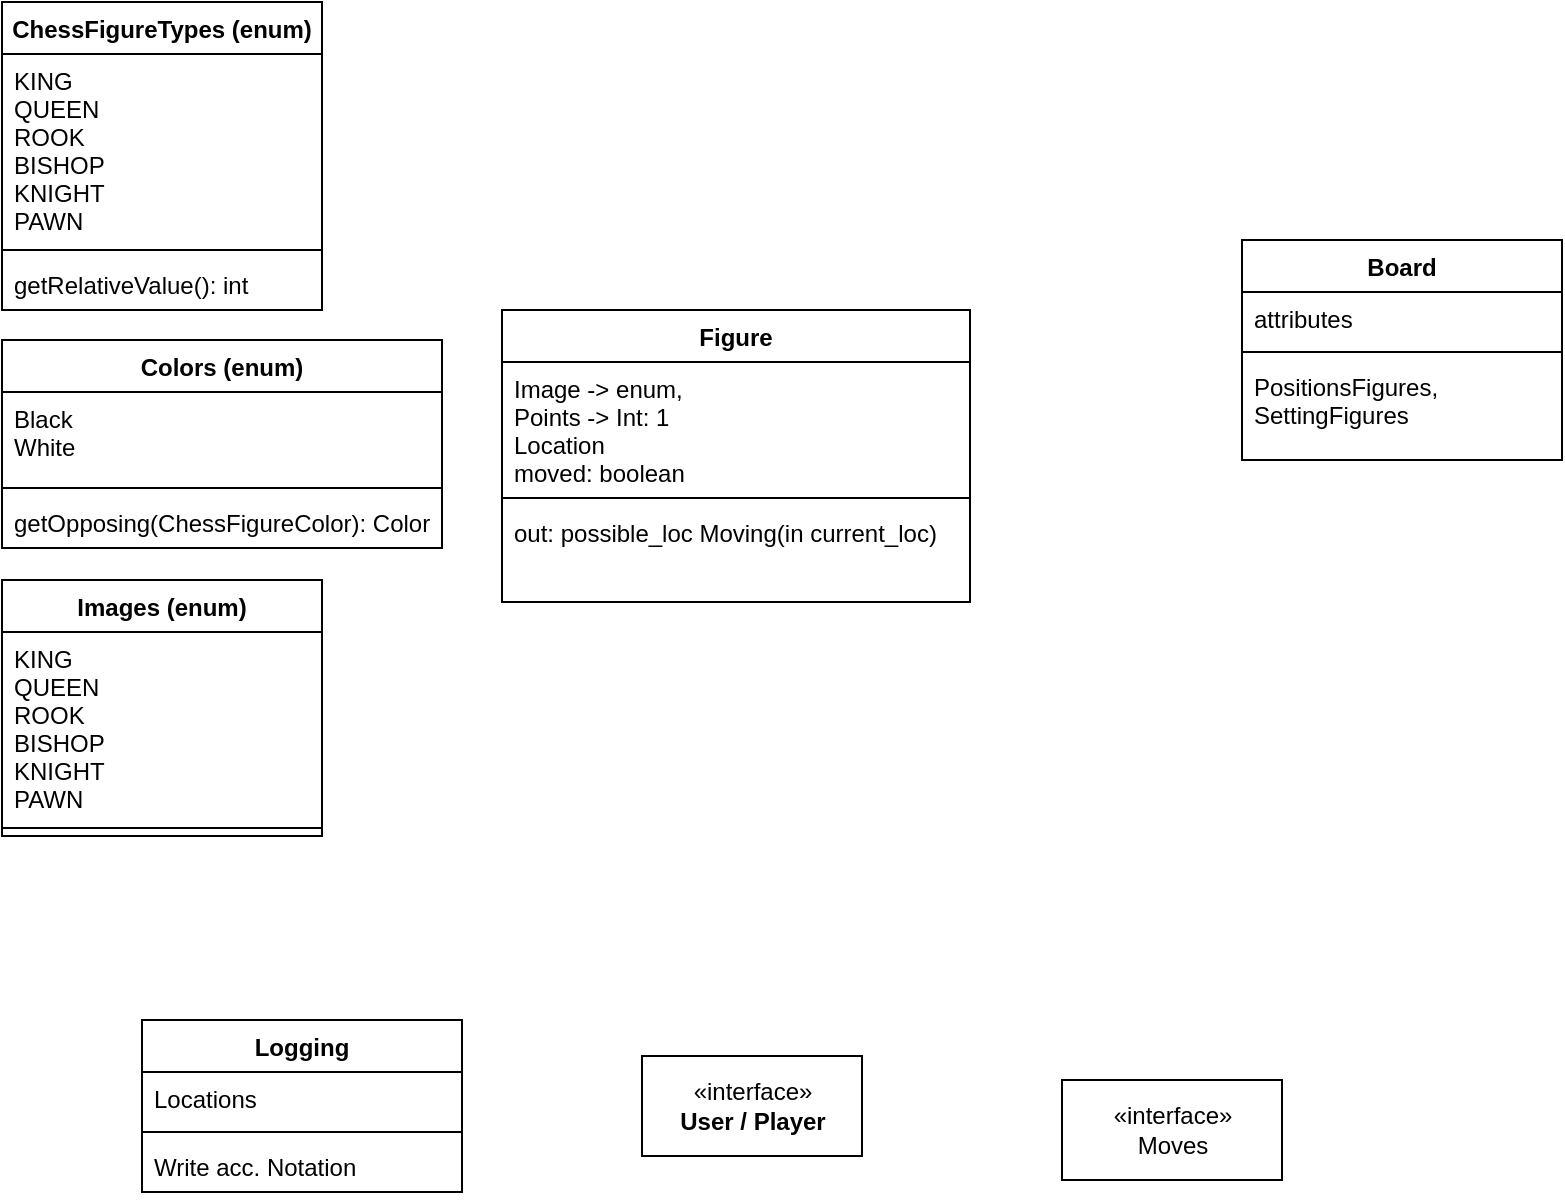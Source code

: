 <mxfile version="20.8.10" type="github">
  <diagram name="Seite-1" id="8dhn65Cj3MbclAA8dtAb">
    <mxGraphModel dx="1149" dy="476" grid="1" gridSize="10" guides="1" tooltips="1" connect="1" arrows="1" fold="1" page="1" pageScale="1" pageWidth="827" pageHeight="1169" math="0" shadow="0">
      <root>
        <mxCell id="0" />
        <mxCell id="1" parent="0" />
        <mxCell id="jfo7WDEXiLr41LFdycN5-2" value="Board" style="swimlane;fontStyle=1;align=center;verticalAlign=top;childLayout=stackLayout;horizontal=1;startSize=26;horizontalStack=0;resizeParent=1;resizeParentMax=0;resizeLast=0;collapsible=1;marginBottom=0;" parent="1" vertex="1">
          <mxGeometry x="630" y="130" width="160" height="110" as="geometry" />
        </mxCell>
        <mxCell id="jfo7WDEXiLr41LFdycN5-3" value="attributes" style="text;strokeColor=none;fillColor=none;align=left;verticalAlign=top;spacingLeft=4;spacingRight=4;overflow=hidden;rotatable=0;points=[[0,0.5],[1,0.5]];portConstraint=eastwest;" parent="jfo7WDEXiLr41LFdycN5-2" vertex="1">
          <mxGeometry y="26" width="160" height="26" as="geometry" />
        </mxCell>
        <mxCell id="jfo7WDEXiLr41LFdycN5-4" value="" style="line;strokeWidth=1;fillColor=none;align=left;verticalAlign=middle;spacingTop=-1;spacingLeft=3;spacingRight=3;rotatable=0;labelPosition=right;points=[];portConstraint=eastwest;strokeColor=inherit;" parent="jfo7WDEXiLr41LFdycN5-2" vertex="1">
          <mxGeometry y="52" width="160" height="8" as="geometry" />
        </mxCell>
        <mxCell id="jfo7WDEXiLr41LFdycN5-5" value="PositionsFigures,&#xa;SettingFigures&#xa;" style="text;strokeColor=none;fillColor=none;align=left;verticalAlign=top;spacingLeft=4;spacingRight=4;overflow=hidden;rotatable=0;points=[[0,0.5],[1,0.5]];portConstraint=eastwest;" parent="jfo7WDEXiLr41LFdycN5-2" vertex="1">
          <mxGeometry y="60" width="160" height="50" as="geometry" />
        </mxCell>
        <mxCell id="jfo7WDEXiLr41LFdycN5-6" value="Figure" style="swimlane;fontStyle=1;align=center;verticalAlign=top;childLayout=stackLayout;horizontal=1;startSize=26;horizontalStack=0;resizeParent=1;resizeParentMax=0;resizeLast=0;collapsible=1;marginBottom=0;" parent="1" vertex="1">
          <mxGeometry x="260" y="165" width="234" height="146" as="geometry" />
        </mxCell>
        <mxCell id="jfo7WDEXiLr41LFdycN5-7" value="Image -&gt; enum,&#xa;Points -&gt; Int: 1&#xa;Location&#xa;moved: boolean" style="text;strokeColor=none;fillColor=none;align=left;verticalAlign=top;spacingLeft=4;spacingRight=4;overflow=hidden;rotatable=0;points=[[0,0.5],[1,0.5]];portConstraint=eastwest;" parent="jfo7WDEXiLr41LFdycN5-6" vertex="1">
          <mxGeometry y="26" width="234" height="64" as="geometry" />
        </mxCell>
        <mxCell id="jfo7WDEXiLr41LFdycN5-8" value="" style="line;strokeWidth=1;fillColor=none;align=left;verticalAlign=middle;spacingTop=-1;spacingLeft=3;spacingRight=3;rotatable=0;labelPosition=right;points=[];portConstraint=eastwest;strokeColor=inherit;" parent="jfo7WDEXiLr41LFdycN5-6" vertex="1">
          <mxGeometry y="90" width="234" height="8" as="geometry" />
        </mxCell>
        <mxCell id="jfo7WDEXiLr41LFdycN5-9" value="out: possible_loc Moving(in current_loc)" style="text;strokeColor=none;fillColor=none;align=left;verticalAlign=top;spacingLeft=4;spacingRight=4;overflow=hidden;rotatable=0;points=[[0,0.5],[1,0.5]];portConstraint=eastwest;" parent="jfo7WDEXiLr41LFdycN5-6" vertex="1">
          <mxGeometry y="98" width="234" height="48" as="geometry" />
        </mxCell>
        <mxCell id="jfo7WDEXiLr41LFdycN5-39" value="&lt;div&gt;«interface»&lt;/div&gt;Moves" style="html=1;" parent="1" vertex="1">
          <mxGeometry x="540" y="550" width="110" height="50" as="geometry" />
        </mxCell>
        <mxCell id="jfo7WDEXiLr41LFdycN5-40" value="&lt;div&gt;«interface»&lt;/div&gt;&lt;div&gt;&lt;b&gt;User / Player&lt;/b&gt;&lt;/div&gt;" style="html=1;" parent="1" vertex="1">
          <mxGeometry x="330" y="538" width="110" height="50" as="geometry" />
        </mxCell>
        <mxCell id="jfo7WDEXiLr41LFdycN5-41" value="Logging" style="swimlane;fontStyle=1;align=center;verticalAlign=top;childLayout=stackLayout;horizontal=1;startSize=26;horizontalStack=0;resizeParent=1;resizeParentMax=0;resizeLast=0;collapsible=1;marginBottom=0;" parent="1" vertex="1">
          <mxGeometry x="80" y="520" width="160" height="86" as="geometry" />
        </mxCell>
        <mxCell id="jfo7WDEXiLr41LFdycN5-42" value="Locations" style="text;strokeColor=none;fillColor=none;align=left;verticalAlign=top;spacingLeft=4;spacingRight=4;overflow=hidden;rotatable=0;points=[[0,0.5],[1,0.5]];portConstraint=eastwest;" parent="jfo7WDEXiLr41LFdycN5-41" vertex="1">
          <mxGeometry y="26" width="160" height="26" as="geometry" />
        </mxCell>
        <mxCell id="jfo7WDEXiLr41LFdycN5-43" value="" style="line;strokeWidth=1;fillColor=none;align=left;verticalAlign=middle;spacingTop=-1;spacingLeft=3;spacingRight=3;rotatable=0;labelPosition=right;points=[];portConstraint=eastwest;strokeColor=inherit;" parent="jfo7WDEXiLr41LFdycN5-41" vertex="1">
          <mxGeometry y="52" width="160" height="8" as="geometry" />
        </mxCell>
        <mxCell id="jfo7WDEXiLr41LFdycN5-44" value="Write acc. Notation" style="text;strokeColor=none;fillColor=none;align=left;verticalAlign=top;spacingLeft=4;spacingRight=4;overflow=hidden;rotatable=0;points=[[0,0.5],[1,0.5]];portConstraint=eastwest;" parent="jfo7WDEXiLr41LFdycN5-41" vertex="1">
          <mxGeometry y="60" width="160" height="26" as="geometry" />
        </mxCell>
        <mxCell id="UWiHKQXZse0oqmmE9vVX-5" value="Images (enum)" style="swimlane;fontStyle=1;align=center;verticalAlign=top;childLayout=stackLayout;horizontal=1;startSize=26;horizontalStack=0;resizeParent=1;resizeParentMax=0;resizeLast=0;collapsible=1;marginBottom=0;" vertex="1" parent="1">
          <mxGeometry x="10" y="300" width="160" height="128" as="geometry" />
        </mxCell>
        <mxCell id="UWiHKQXZse0oqmmE9vVX-6" value="KING&#xa;QUEEN&#xa;ROOK&#xa;BISHOP&#xa;KNIGHT&#xa;PAWN&#xa;" style="text;strokeColor=none;fillColor=none;align=left;verticalAlign=top;spacingLeft=4;spacingRight=4;overflow=hidden;rotatable=0;points=[[0,0.5],[1,0.5]];portConstraint=eastwest;" vertex="1" parent="UWiHKQXZse0oqmmE9vVX-5">
          <mxGeometry y="26" width="160" height="94" as="geometry" />
        </mxCell>
        <mxCell id="UWiHKQXZse0oqmmE9vVX-7" value="" style="line;strokeWidth=1;fillColor=none;align=left;verticalAlign=middle;spacingTop=-1;spacingLeft=3;spacingRight=3;rotatable=0;labelPosition=right;points=[];portConstraint=eastwest;strokeColor=inherit;" vertex="1" parent="UWiHKQXZse0oqmmE9vVX-5">
          <mxGeometry y="120" width="160" height="8" as="geometry" />
        </mxCell>
        <mxCell id="UWiHKQXZse0oqmmE9vVX-9" value="ChessFigureTypes (enum)" style="swimlane;fontStyle=1;align=center;verticalAlign=top;childLayout=stackLayout;horizontal=1;startSize=26;horizontalStack=0;resizeParent=1;resizeParentMax=0;resizeLast=0;collapsible=1;marginBottom=0;" vertex="1" parent="1">
          <mxGeometry x="10" y="11" width="160" height="154" as="geometry" />
        </mxCell>
        <mxCell id="UWiHKQXZse0oqmmE9vVX-10" value="KING&#xa;QUEEN&#xa;ROOK&#xa;BISHOP&#xa;KNIGHT&#xa;PAWN&#xa;" style="text;strokeColor=none;fillColor=none;align=left;verticalAlign=top;spacingLeft=4;spacingRight=4;overflow=hidden;rotatable=0;points=[[0,0.5],[1,0.5]];portConstraint=eastwest;" vertex="1" parent="UWiHKQXZse0oqmmE9vVX-9">
          <mxGeometry y="26" width="160" height="94" as="geometry" />
        </mxCell>
        <mxCell id="UWiHKQXZse0oqmmE9vVX-11" value="" style="line;strokeWidth=1;fillColor=none;align=left;verticalAlign=middle;spacingTop=-1;spacingLeft=3;spacingRight=3;rotatable=0;labelPosition=right;points=[];portConstraint=eastwest;strokeColor=inherit;" vertex="1" parent="UWiHKQXZse0oqmmE9vVX-9">
          <mxGeometry y="120" width="160" height="8" as="geometry" />
        </mxCell>
        <mxCell id="UWiHKQXZse0oqmmE9vVX-12" value="getRelativeValue(): int" style="text;strokeColor=none;fillColor=none;align=left;verticalAlign=top;spacingLeft=4;spacingRight=4;overflow=hidden;rotatable=0;points=[[0,0.5],[1,0.5]];portConstraint=eastwest;" vertex="1" parent="UWiHKQXZse0oqmmE9vVX-9">
          <mxGeometry y="128" width="160" height="26" as="geometry" />
        </mxCell>
        <mxCell id="UWiHKQXZse0oqmmE9vVX-13" value="Colors (enum)" style="swimlane;fontStyle=1;align=center;verticalAlign=top;childLayout=stackLayout;horizontal=1;startSize=26;horizontalStack=0;resizeParent=1;resizeParentMax=0;resizeLast=0;collapsible=1;marginBottom=0;" vertex="1" parent="1">
          <mxGeometry x="10" y="180" width="220" height="104" as="geometry" />
        </mxCell>
        <mxCell id="UWiHKQXZse0oqmmE9vVX-14" value="Black&#xa;White&#xa;" style="text;strokeColor=none;fillColor=none;align=left;verticalAlign=top;spacingLeft=4;spacingRight=4;overflow=hidden;rotatable=0;points=[[0,0.5],[1,0.5]];portConstraint=eastwest;" vertex="1" parent="UWiHKQXZse0oqmmE9vVX-13">
          <mxGeometry y="26" width="220" height="44" as="geometry" />
        </mxCell>
        <mxCell id="UWiHKQXZse0oqmmE9vVX-15" value="" style="line;strokeWidth=1;fillColor=none;align=left;verticalAlign=middle;spacingTop=-1;spacingLeft=3;spacingRight=3;rotatable=0;labelPosition=right;points=[];portConstraint=eastwest;strokeColor=inherit;" vertex="1" parent="UWiHKQXZse0oqmmE9vVX-13">
          <mxGeometry y="70" width="220" height="8" as="geometry" />
        </mxCell>
        <mxCell id="UWiHKQXZse0oqmmE9vVX-16" value="getOpposing(ChessFigureColor): Color " style="text;strokeColor=none;fillColor=none;align=left;verticalAlign=top;spacingLeft=4;spacingRight=4;overflow=hidden;rotatable=0;points=[[0,0.5],[1,0.5]];portConstraint=eastwest;" vertex="1" parent="UWiHKQXZse0oqmmE9vVX-13">
          <mxGeometry y="78" width="220" height="26" as="geometry" />
        </mxCell>
      </root>
    </mxGraphModel>
  </diagram>
</mxfile>
